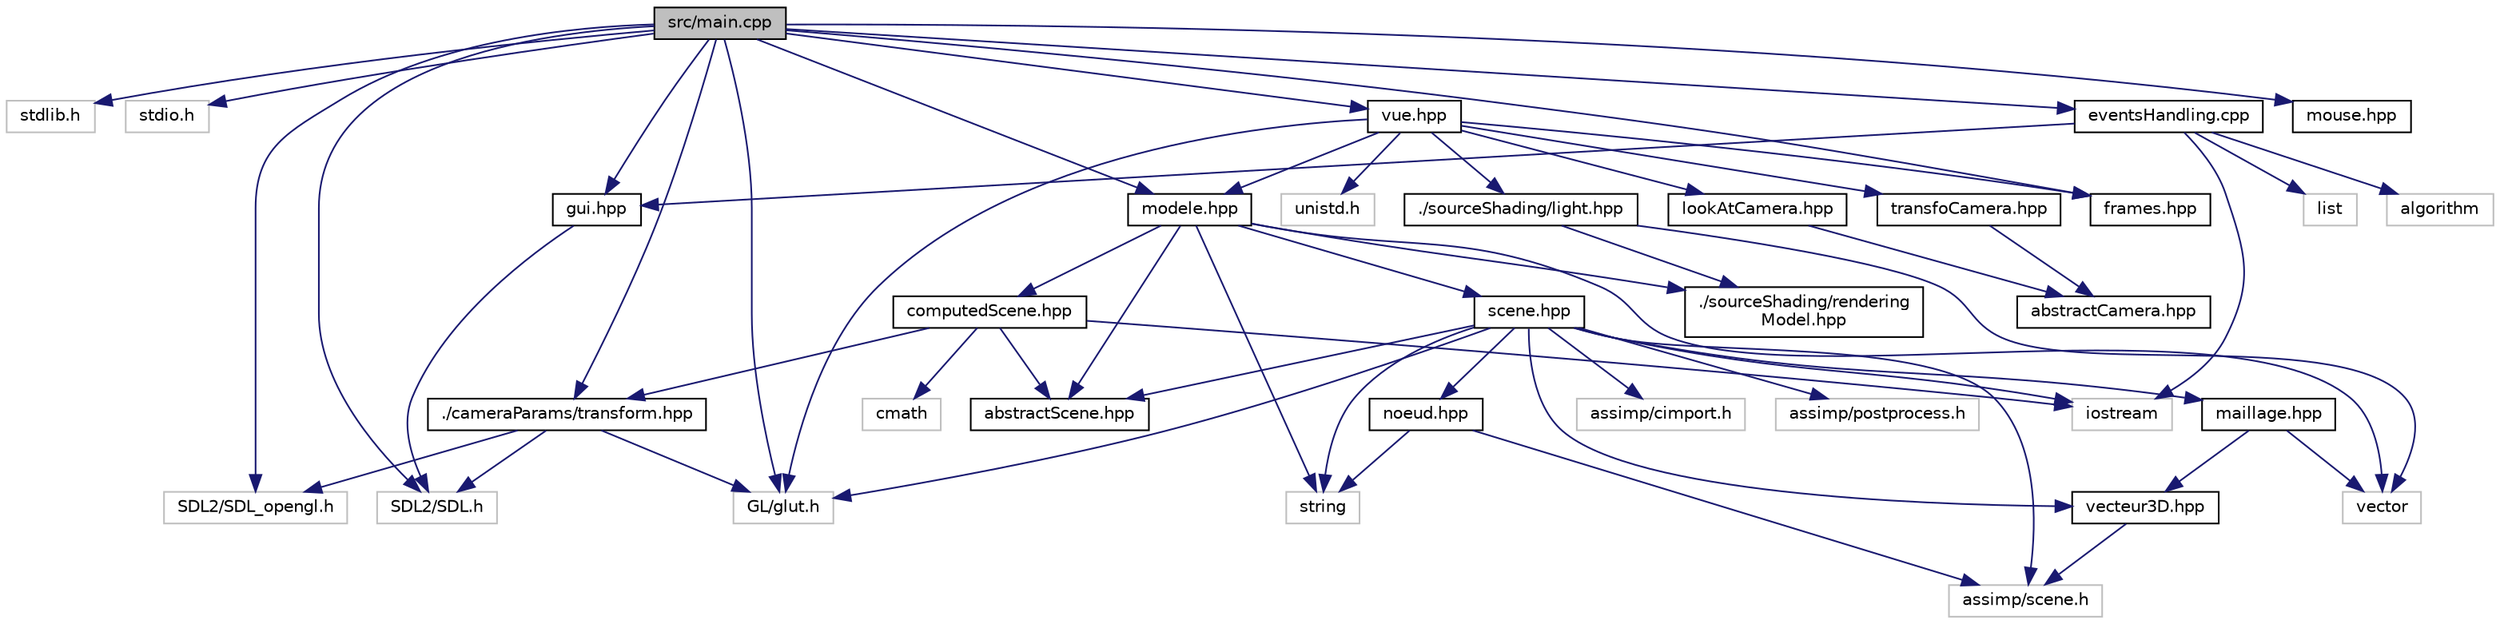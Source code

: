 digraph "src/main.cpp"
{
  edge [fontname="Helvetica",fontsize="10",labelfontname="Helvetica",labelfontsize="10"];
  node [fontname="Helvetica",fontsize="10",shape=record];
  Node1 [label="src/main.cpp",height=0.2,width=0.4,color="black", fillcolor="grey75", style="filled", fontcolor="black"];
  Node1 -> Node2 [color="midnightblue",fontsize="10",style="solid"];
  Node2 [label="stdlib.h",height=0.2,width=0.4,color="grey75", fillcolor="white", style="filled"];
  Node1 -> Node3 [color="midnightblue",fontsize="10",style="solid"];
  Node3 [label="stdio.h",height=0.2,width=0.4,color="grey75", fillcolor="white", style="filled"];
  Node1 -> Node4 [color="midnightblue",fontsize="10",style="solid"];
  Node4 [label="SDL2/SDL.h",height=0.2,width=0.4,color="grey75", fillcolor="white", style="filled"];
  Node1 -> Node5 [color="midnightblue",fontsize="10",style="solid"];
  Node5 [label="SDL2/SDL_opengl.h",height=0.2,width=0.4,color="grey75", fillcolor="white", style="filled"];
  Node1 -> Node6 [color="midnightblue",fontsize="10",style="solid"];
  Node6 [label="GL/glut.h",height=0.2,width=0.4,color="grey75", fillcolor="white", style="filled"];
  Node1 -> Node7 [color="midnightblue",fontsize="10",style="solid"];
  Node7 [label="frames.hpp",height=0.2,width=0.4,color="black", fillcolor="white", style="filled",URL="$frames_8hpp.html",tooltip="Classe de gestion des frames. "];
  Node1 -> Node8 [color="midnightblue",fontsize="10",style="solid"];
  Node8 [label="modele.hpp",height=0.2,width=0.4,color="black", fillcolor="white", style="filled",URL="$modele_8hpp.html",tooltip="Classe du modèle de MVC. "];
  Node8 -> Node9 [color="midnightblue",fontsize="10",style="solid"];
  Node9 [label="string",height=0.2,width=0.4,color="grey75", fillcolor="white", style="filled"];
  Node8 -> Node10 [color="midnightblue",fontsize="10",style="solid"];
  Node10 [label="vector",height=0.2,width=0.4,color="grey75", fillcolor="white", style="filled"];
  Node8 -> Node11 [color="midnightblue",fontsize="10",style="solid"];
  Node11 [label="scene.hpp",height=0.2,width=0.4,color="black", fillcolor="white", style="filled",URL="$scene_8hpp.html",tooltip="Scene chargee par fichier. "];
  Node11 -> Node9 [color="midnightblue",fontsize="10",style="solid"];
  Node11 -> Node12 [color="midnightblue",fontsize="10",style="solid"];
  Node12 [label="iostream",height=0.2,width=0.4,color="grey75", fillcolor="white", style="filled"];
  Node11 -> Node13 [color="midnightblue",fontsize="10",style="solid"];
  Node13 [label="assimp/cimport.h",height=0.2,width=0.4,color="grey75", fillcolor="white", style="filled"];
  Node11 -> Node14 [color="midnightblue",fontsize="10",style="solid"];
  Node14 [label="assimp/scene.h",height=0.2,width=0.4,color="grey75", fillcolor="white", style="filled"];
  Node11 -> Node15 [color="midnightblue",fontsize="10",style="solid"];
  Node15 [label="assimp/postprocess.h",height=0.2,width=0.4,color="grey75", fillcolor="white", style="filled"];
  Node11 -> Node6 [color="midnightblue",fontsize="10",style="solid"];
  Node11 -> Node16 [color="midnightblue",fontsize="10",style="solid"];
  Node16 [label="abstractScene.hpp",height=0.2,width=0.4,color="black", fillcolor="white", style="filled",URL="$abstract_scene_8hpp.html",tooltip="Classe abstraite de scene. "];
  Node11 -> Node17 [color="midnightblue",fontsize="10",style="solid"];
  Node17 [label="vecteur3D.hpp",height=0.2,width=0.4,color="black", fillcolor="white", style="filled",URL="$vecteur3_d_8hpp.html",tooltip="Classe de vecteur en trois dimensions. "];
  Node17 -> Node14 [color="midnightblue",fontsize="10",style="solid"];
  Node11 -> Node18 [color="midnightblue",fontsize="10",style="solid"];
  Node18 [label="noeud.hpp",height=0.2,width=0.4,color="black", fillcolor="white", style="filled",URL="$noeud_8hpp.html",tooltip="Classe de noeud. "];
  Node18 -> Node14 [color="midnightblue",fontsize="10",style="solid"];
  Node18 -> Node9 [color="midnightblue",fontsize="10",style="solid"];
  Node11 -> Node19 [color="midnightblue",fontsize="10",style="solid"];
  Node19 [label="maillage.hpp",height=0.2,width=0.4,color="black", fillcolor="white", style="filled",URL="$maillage_8hpp.html",tooltip="Classe de maillage. "];
  Node19 -> Node17 [color="midnightblue",fontsize="10",style="solid"];
  Node19 -> Node10 [color="midnightblue",fontsize="10",style="solid"];
  Node8 -> Node16 [color="midnightblue",fontsize="10",style="solid"];
  Node8 -> Node20 [color="midnightblue",fontsize="10",style="solid"];
  Node20 [label="computedScene.hpp",height=0.2,width=0.4,color="black", fillcolor="white", style="filled",URL="$computed_scene_8hpp.html",tooltip="Scene chargee calculee en temps reel par openGL. "];
  Node20 -> Node16 [color="midnightblue",fontsize="10",style="solid"];
  Node20 -> Node21 [color="midnightblue",fontsize="10",style="solid"];
  Node21 [label="./cameraParams/transform.hpp",height=0.2,width=0.4,color="black", fillcolor="white", style="filled",URL="$transform_8hpp.html",tooltip="Diverses transformations. "];
  Node21 -> Node4 [color="midnightblue",fontsize="10",style="solid"];
  Node21 -> Node5 [color="midnightblue",fontsize="10",style="solid"];
  Node21 -> Node6 [color="midnightblue",fontsize="10",style="solid"];
  Node20 -> Node12 [color="midnightblue",fontsize="10",style="solid"];
  Node20 -> Node22 [color="midnightblue",fontsize="10",style="solid"];
  Node22 [label="cmath",height=0.2,width=0.4,color="grey75", fillcolor="white", style="filled"];
  Node8 -> Node23 [color="midnightblue",fontsize="10",style="solid"];
  Node23 [label="./sourceShading/rendering\lModel.hpp",height=0.2,width=0.4,color="black", fillcolor="white", style="filled",URL="$rendering_model_8hpp.html",tooltip="Fichier contenant les wrappers OpenGL gerant la lumiere (renderingModel) et les materiaux (Material) ..."];
  Node1 -> Node21 [color="midnightblue",fontsize="10",style="solid"];
  Node1 -> Node24 [color="midnightblue",fontsize="10",style="solid"];
  Node24 [label="vue.hpp",height=0.2,width=0.4,color="black", fillcolor="white", style="filled",URL="$vue_8hpp.html",tooltip="Classe de gestion de l&#39;affichage. "];
  Node24 -> Node25 [color="midnightblue",fontsize="10",style="solid"];
  Node25 [label="unistd.h",height=0.2,width=0.4,color="grey75", fillcolor="white", style="filled"];
  Node24 -> Node6 [color="midnightblue",fontsize="10",style="solid"];
  Node24 -> Node8 [color="midnightblue",fontsize="10",style="solid"];
  Node24 -> Node7 [color="midnightblue",fontsize="10",style="solid"];
  Node24 -> Node26 [color="midnightblue",fontsize="10",style="solid"];
  Node26 [label="transfoCamera.hpp",height=0.2,width=0.4,color="black", fillcolor="white", style="filled",URL="$transfo_camera_8hpp.html",tooltip="Classe de caméra utilisant des transformations. "];
  Node26 -> Node27 [color="midnightblue",fontsize="10",style="solid"];
  Node27 [label="abstractCamera.hpp",height=0.2,width=0.4,color="black", fillcolor="white", style="filled",URL="$abstract_camera_8hpp.html",tooltip="Classe abstraite de caméra. "];
  Node24 -> Node28 [color="midnightblue",fontsize="10",style="solid"];
  Node28 [label="lookAtCamera.hpp",height=0.2,width=0.4,color="black", fillcolor="white", style="filled",URL="$look_at_camera_8hpp.html",tooltip="Classe de caméra utilisant gluLookAt. "];
  Node28 -> Node27 [color="midnightblue",fontsize="10",style="solid"];
  Node24 -> Node29 [color="midnightblue",fontsize="10",style="solid"];
  Node29 [label="./sourceShading/light.hpp",height=0.2,width=0.4,color="black", fillcolor="white", style="filled",URL="$light_8hpp.html",tooltip="Classes de lumière. "];
  Node29 -> Node10 [color="midnightblue",fontsize="10",style="solid"];
  Node29 -> Node23 [color="midnightblue",fontsize="10",style="solid"];
  Node1 -> Node30 [color="midnightblue",fontsize="10",style="solid"];
  Node30 [label="mouse.hpp",height=0.2,width=0.4,color="black", fillcolor="white", style="filled",URL="$mouse_8hpp.html",tooltip="Classe de gestion de la souris. "];
  Node1 -> Node31 [color="midnightblue",fontsize="10",style="solid"];
  Node31 [label="gui.hpp",height=0.2,width=0.4,color="black", fillcolor="white", style="filled",URL="$gui_8hpp.html",tooltip="Wrapper SDL. "];
  Node31 -> Node4 [color="midnightblue",fontsize="10",style="solid"];
  Node1 -> Node32 [color="midnightblue",fontsize="10",style="solid"];
  Node32 [label="eventsHandling.cpp",height=0.2,width=0.4,color="black", fillcolor="white", style="filled",URL="$events_handling_8cpp.html"];
  Node32 -> Node31 [color="midnightblue",fontsize="10",style="solid"];
  Node32 -> Node33 [color="midnightblue",fontsize="10",style="solid"];
  Node33 [label="list",height=0.2,width=0.4,color="grey75", fillcolor="white", style="filled"];
  Node32 -> Node34 [color="midnightblue",fontsize="10",style="solid"];
  Node34 [label="algorithm",height=0.2,width=0.4,color="grey75", fillcolor="white", style="filled"];
  Node32 -> Node12 [color="midnightblue",fontsize="10",style="solid"];
}
